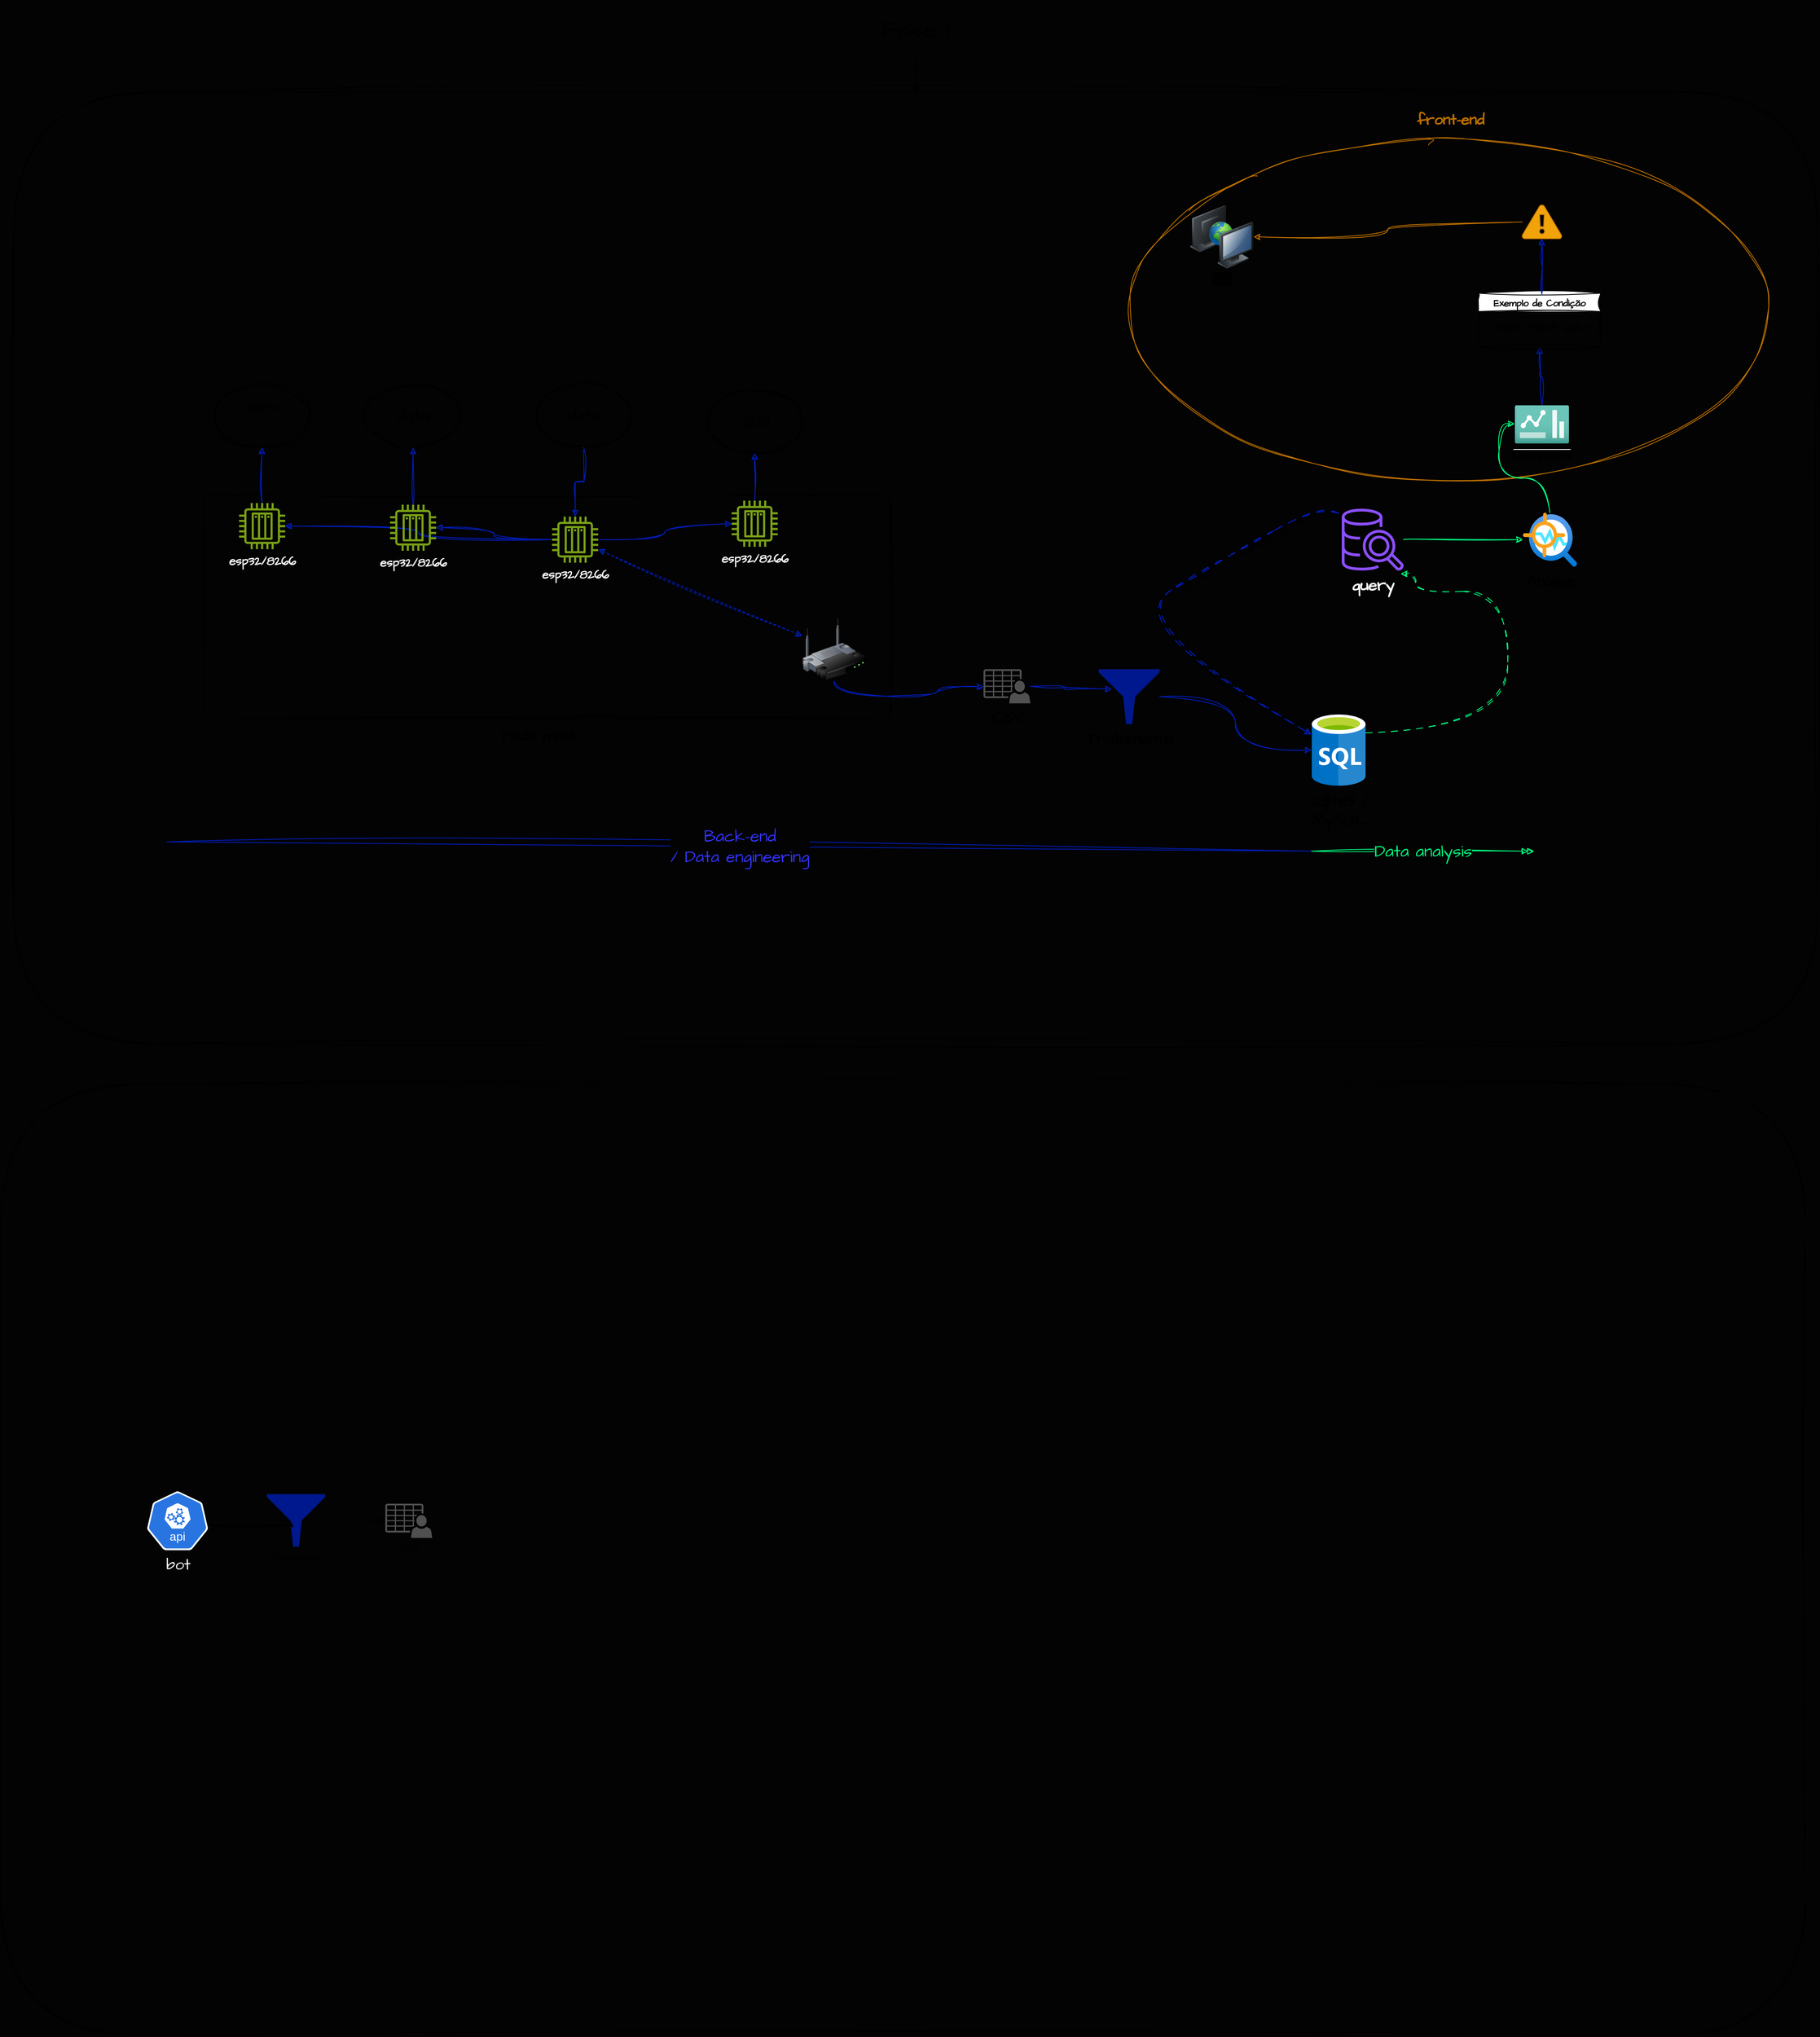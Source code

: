 <mxfile version="24.7.5">
  <diagram name="Página-1" id="oj4BiSyN0uqLxY5q8SQv">
    <mxGraphModel dx="1832" dy="1338" grid="0" gridSize="1.181" guides="1" tooltips="1" connect="1" arrows="1" fold="1" page="0" pageScale="1" pageWidth="827" pageHeight="1169" background="#030303" math="0" shadow="0">
      <root>
        <mxCell id="0" />
        <mxCell id="1" parent="0" />
        <mxCell id="ipbNHRgj8kkxQLIE90w0-84" value="" style="ellipse;whiteSpace=wrap;html=1;rounded=1;sketch=1;hachureGap=4;jiggle=2;curveFitting=1;strokeColor=#BD7000;align=center;verticalAlign=middle;fontFamily=Architects Daughter;fontSource=https%3A%2F%2Ffonts.googleapis.com%2Fcss%3Ffamily%3DArchitects%2BDaughter;fontSize=12;fontColor=#000000;fillColor=none;" vertex="1" parent="1">
          <mxGeometry x="802" y="-518" width="804" height="430" as="geometry" />
        </mxCell>
        <mxCell id="ipbNHRgj8kkxQLIE90w0-72" value="" style="rounded=1;whiteSpace=wrap;html=1;sketch=1;hachureGap=4;jiggle=2;curveFitting=1;fontFamily=Architects Daughter;fontSource=https%3A%2F%2Ffonts.googleapis.com%2Fcss%3Ffamily%3DArchitects%2BDaughter;fillColor=none;" vertex="1" parent="1">
          <mxGeometry x="-618.999" y="671.001" width="2272" height="1197" as="geometry" />
        </mxCell>
        <mxCell id="ipbNHRgj8kkxQLIE90w0-69" value="" style="rounded=1;whiteSpace=wrap;html=1;sketch=1;hachureGap=4;jiggle=2;curveFitting=1;fontFamily=Architects Daughter;fontSource=https%3A%2F%2Ffonts.googleapis.com%2Fcss%3Ffamily%3DArchitects%2BDaughter;fillColor=none;movable=0;resizable=0;rotatable=0;deletable=0;editable=0;locked=1;connectable=0;" vertex="1" parent="1">
          <mxGeometry x="-603" y="-577" width="2272" height="1197" as="geometry" />
        </mxCell>
        <mxCell id="ipbNHRgj8kkxQLIE90w0-59" value="" style="rounded=0;whiteSpace=wrap;html=1;sketch=1;hachureGap=4;jiggle=2;curveFitting=1;fontFamily=Architects Daughter;fontSource=https%3A%2F%2Ffonts.googleapis.com%2Fcss%3Ffamily%3DArchitects%2BDaughter;fillColor=none;movable=0;resizable=0;rotatable=0;deletable=0;editable=0;locked=1;connectable=0;" vertex="1" parent="1">
          <mxGeometry x="-364" y="-71" width="865" height="282" as="geometry" />
        </mxCell>
        <mxCell id="ipbNHRgj8kkxQLIE90w0-3" style="rounded=0;sketch=1;hachureGap=4;jiggle=2;curveFitting=1;orthogonalLoop=1;jettySize=auto;html=1;fontFamily=Architects Daughter;fontSource=https%3A%2F%2Ffonts.googleapis.com%2Fcss%3Ffamily%3DArchitects%2BDaughter;startArrow=classic;startFill=1;fillColor=#0050ef;strokeColor=#001DBC;dashed=1;" edge="1" parent="1" source="ipbNHRgj8kkxQLIE90w0-43" target="ipbNHRgj8kkxQLIE90w0-2">
          <mxGeometry relative="1" as="geometry">
            <mxPoint x="180" y="110" as="sourcePoint" />
          </mxGeometry>
        </mxCell>
        <mxCell id="ipbNHRgj8kkxQLIE90w0-11" style="edgeStyle=orthogonalEdgeStyle;rounded=0;sketch=1;hachureGap=4;jiggle=2;curveFitting=1;orthogonalLoop=1;jettySize=auto;html=1;fontFamily=Architects Daughter;fontSource=https%3A%2F%2Ffonts.googleapis.com%2Fcss%3Ffamily%3DArchitects%2BDaughter;curved=1;fillColor=#0050ef;strokeColor=#001DBC;" edge="1" parent="1" source="ipbNHRgj8kkxQLIE90w0-43" target="ipbNHRgj8kkxQLIE90w0-40">
          <mxGeometry relative="1" as="geometry">
            <mxPoint x="60" y="110" as="sourcePoint" />
            <mxPoint x="-290" as="targetPoint" />
          </mxGeometry>
        </mxCell>
        <mxCell id="ipbNHRgj8kkxQLIE90w0-13" style="edgeStyle=orthogonalEdgeStyle;rounded=0;sketch=1;hachureGap=4;jiggle=2;curveFitting=1;orthogonalLoop=1;jettySize=auto;html=1;fontFamily=Architects Daughter;fontSource=https%3A%2F%2Ffonts.googleapis.com%2Fcss%3Ffamily%3DArchitects%2BDaughter;curved=1;fillColor=#0050ef;strokeColor=#001DBC;" edge="1" parent="1" source="ipbNHRgj8kkxQLIE90w0-43" target="ipbNHRgj8kkxQLIE90w0-42">
          <mxGeometry relative="1" as="geometry">
            <mxPoint x="180" y="110" as="sourcePoint" />
            <mxPoint x="330" y="-20" as="targetPoint" />
          </mxGeometry>
        </mxCell>
        <mxCell id="ipbNHRgj8kkxQLIE90w0-25" style="edgeStyle=orthogonalEdgeStyle;rounded=0;sketch=1;hachureGap=4;jiggle=2;curveFitting=1;orthogonalLoop=1;jettySize=auto;html=1;fontFamily=Architects Daughter;fontSource=https%3A%2F%2Ffonts.googleapis.com%2Fcss%3Ffamily%3DArchitects%2BDaughter;curved=1;fillColor=#0050ef;strokeColor=#001DBC;" edge="1" parent="1" source="ipbNHRgj8kkxQLIE90w0-2" target="ipbNHRgj8kkxQLIE90w0-24">
          <mxGeometry relative="1" as="geometry">
            <mxPoint x="507" y="228" as="sourcePoint" />
            <Array as="points">
              <mxPoint x="560" y="183" />
              <mxPoint x="560" y="171" />
            </Array>
          </mxGeometry>
        </mxCell>
        <mxCell id="ipbNHRgj8kkxQLIE90w0-2" value="" style="image;html=1;image=img/lib/clip_art/networking/Wireless_Router_128x128.png;sketch=1;hachureGap=4;jiggle=2;curveFitting=1;fontFamily=Architects Daughter;fontSource=https%3A%2F%2Ffonts.googleapis.com%2Fcss%3Ffamily%3DArchitects%2BDaughter;" vertex="1" parent="1">
          <mxGeometry x="390" y="84" width="80" height="80" as="geometry" />
        </mxCell>
        <mxCell id="ipbNHRgj8kkxQLIE90w0-5" style="edgeStyle=orthogonalEdgeStyle;rounded=0;sketch=1;hachureGap=4;jiggle=2;curveFitting=1;orthogonalLoop=1;jettySize=auto;html=1;fontFamily=Architects Daughter;fontSource=https%3A%2F%2Ffonts.googleapis.com%2Fcss%3Ffamily%3DArchitects%2BDaughter;fillColor=#0050ef;strokeColor=#001DBC;" edge="1" parent="1" source="ipbNHRgj8kkxQLIE90w0-4" target="ipbNHRgj8kkxQLIE90w0-43">
          <mxGeometry relative="1" as="geometry">
            <mxPoint x="120" y="80" as="targetPoint" />
          </mxGeometry>
        </mxCell>
        <mxCell id="ipbNHRgj8kkxQLIE90w0-4" value="data" style="ellipse;whiteSpace=wrap;html=1;sketch=1;hachureGap=4;jiggle=2;curveFitting=1;fontFamily=Architects Daughter;fontSource=https%3A%2F%2Ffonts.googleapis.com%2Fcss%3Ffamily%3DArchitects%2BDaughter;fillColor=none;fontSize=20;horizontal=1;verticalAlign=middle;labelBackgroundColor=none;labelBorderColor=none;textShadow=0;" vertex="1" parent="1">
          <mxGeometry x="55" y="-210" width="120" height="80" as="geometry" />
        </mxCell>
        <mxCell id="ipbNHRgj8kkxQLIE90w0-6" value="&lt;span style=&quot;background-color: rgb(0, 0, 0);&quot;&gt;Web&lt;/span&gt;" style="image;html=1;image=img/lib/clip_art/computers/Network_2_128x128.png;sketch=1;hachureGap=4;jiggle=2;curveFitting=1;fontFamily=Architects Daughter;fontSource=https%3A%2F%2Ffonts.googleapis.com%2Fcss%3Ffamily%3DArchitects%2BDaughter;imageBackground=none;imageBorder=none;" vertex="1" parent="1">
          <mxGeometry x="878" y="-435" width="80" height="80" as="geometry" />
        </mxCell>
        <mxCell id="ipbNHRgj8kkxQLIE90w0-12" style="edgeStyle=orthogonalEdgeStyle;rounded=0;sketch=1;hachureGap=4;jiggle=2;curveFitting=1;orthogonalLoop=1;jettySize=auto;html=1;fontFamily=Architects Daughter;fontSource=https%3A%2F%2Ffonts.googleapis.com%2Fcss%3Ffamily%3DArchitects%2BDaughter;curved=1;fillColor=#0050ef;strokeColor=#001DBC;" edge="1" parent="1" source="ipbNHRgj8kkxQLIE90w0-43" target="ipbNHRgj8kkxQLIE90w0-41">
          <mxGeometry relative="1" as="geometry">
            <mxPoint x="60" y="110" as="sourcePoint" />
            <mxPoint x="-91.96" y="1.02" as="targetPoint" />
          </mxGeometry>
        </mxCell>
        <mxCell id="ipbNHRgj8kkxQLIE90w0-14" value="data" style="ellipse;whiteSpace=wrap;html=1;sketch=1;hachureGap=4;jiggle=2;curveFitting=1;fontFamily=Architects Daughter;fontSource=https%3A%2F%2Ffonts.googleapis.com%2Fcss%3Ffamily%3DArchitects%2BDaughter;fillColor=none;fontSize=20;horizontal=1;verticalAlign=middle;labelBackgroundColor=none;labelBorderColor=none;textShadow=0;" vertex="1" parent="1">
          <mxGeometry x="-160" y="-210" width="120" height="80" as="geometry" />
        </mxCell>
        <mxCell id="ipbNHRgj8kkxQLIE90w0-15" value="data&lt;div style=&quot;font-size: 20px;&quot;&gt;&lt;br style=&quot;font-size: 20px;&quot;&gt;&lt;/div&gt;" style="ellipse;whiteSpace=wrap;html=1;sketch=1;hachureGap=4;jiggle=2;curveFitting=1;fontFamily=Architects Daughter;fontSource=https%3A%2F%2Ffonts.googleapis.com%2Fcss%3Ffamily%3DArchitects%2BDaughter;fillColor=none;fontSize=20;horizontal=1;verticalAlign=middle;labelBackgroundColor=none;labelBorderColor=none;textShadow=0;" vertex="1" parent="1">
          <mxGeometry x="-350" y="-210" width="120" height="80" as="geometry" />
        </mxCell>
        <mxCell id="ipbNHRgj8kkxQLIE90w0-16" value="data" style="ellipse;whiteSpace=wrap;html=1;sketch=1;hachureGap=4;jiggle=2;curveFitting=1;fontFamily=Architects Daughter;fontSource=https%3A%2F%2Ffonts.googleapis.com%2Fcss%3Ffamily%3DArchitects%2BDaughter;fillColor=none;fontSize=20;horizontal=1;verticalAlign=middle;labelBackgroundColor=none;labelBorderColor=none;textShadow=0;" vertex="1" parent="1">
          <mxGeometry x="270" y="-203" width="120" height="80" as="geometry" />
        </mxCell>
        <mxCell id="ipbNHRgj8kkxQLIE90w0-36" style="edgeStyle=orthogonalEdgeStyle;rounded=0;sketch=1;hachureGap=4;jiggle=2;curveFitting=1;orthogonalLoop=1;jettySize=auto;html=1;fontFamily=Architects Daughter;fontSource=https%3A%2F%2Ffonts.googleapis.com%2Fcss%3Ffamily%3DArchitects%2BDaughter;curved=1;fillColor=#0050ef;strokeColor=#001DBC;" edge="1" parent="1" source="ipbNHRgj8kkxQLIE90w0-20" target="ipbNHRgj8kkxQLIE90w0-35">
          <mxGeometry relative="1" as="geometry" />
        </mxCell>
        <mxCell id="ipbNHRgj8kkxQLIE90w0-20" value="&lt;font style=&quot;font-size: 20px;&quot;&gt;&lt;b&gt;Tratamento&lt;/b&gt;&lt;/font&gt;" style="sketch=0;aspect=fixed;pointerEvents=1;shadow=0;dashed=0;html=1;strokeColor=none;labelPosition=center;verticalLabelPosition=bottom;verticalAlign=top;align=center;fillColor=#00188D;shape=mxgraph.mscae.enterprise.filter;hachureGap=4;jiggle=2;curveFitting=1;fontFamily=Architects Daughter;fontSource=https%3A%2F%2Ffonts.googleapis.com%2Fcss%3Ffamily%3DArchitects%2BDaughter;" vertex="1" parent="1">
          <mxGeometry x="763" y="149" width="76.67" height="69" as="geometry" />
        </mxCell>
        <mxCell id="ipbNHRgj8kkxQLIE90w0-23" value="&lt;font style=&quot;font-size: 20px;&quot;&gt;&lt;b&gt;Análise&lt;/b&gt;&lt;/font&gt;" style="image;aspect=fixed;html=1;points=[];align=center;fontSize=12;image=img/lib/azure2/ai_machine_learning/Anomaly_Detector.svg;sketch=1;hachureGap=4;jiggle=2;curveFitting=1;fontFamily=Architects Daughter;fontSource=https%3A%2F%2Ffonts.googleapis.com%2Fcss%3Ffamily%3DArchitects%2BDaughter;labelBackgroundColor=#030303;" vertex="1" parent="1">
          <mxGeometry x="1297" y="-48" width="68" height="68" as="geometry" />
        </mxCell>
        <mxCell id="ipbNHRgj8kkxQLIE90w0-24" value="&lt;font style=&quot;font-size: 20px;&quot;&gt;&lt;b&gt;CSV&lt;/b&gt;&lt;/font&gt;&lt;div style=&quot;font-size: 20px;&quot;&gt;&lt;br&gt;&lt;/div&gt;" style="sketch=0;pointerEvents=1;shadow=0;dashed=0;html=1;strokeColor=none;fillColor=#505050;labelPosition=center;verticalLabelPosition=bottom;verticalAlign=top;outlineConnect=0;align=center;shape=mxgraph.office.users.csv_file;hachureGap=4;jiggle=2;curveFitting=1;fontFamily=Architects Daughter;fontSource=https%3A%2F%2Ffonts.googleapis.com%2Fcss%3Ffamily%3DArchitects%2BDaughter;" vertex="1" parent="1">
          <mxGeometry x="618" y="149" width="59" height="43" as="geometry" />
        </mxCell>
        <mxCell id="ipbNHRgj8kkxQLIE90w0-26" style="edgeStyle=orthogonalEdgeStyle;rounded=0;sketch=1;hachureGap=4;jiggle=2;curveFitting=1;orthogonalLoop=1;jettySize=auto;html=1;fontFamily=Architects Daughter;fontSource=https%3A%2F%2Ffonts.googleapis.com%2Fcss%3Ffamily%3DArchitects%2BDaughter;curved=1;entryX=0.215;entryY=0.361;entryDx=0;entryDy=0;entryPerimeter=0;fillColor=#0050ef;strokeColor=#001DBC;" edge="1" parent="1" source="ipbNHRgj8kkxQLIE90w0-24" target="ipbNHRgj8kkxQLIE90w0-20">
          <mxGeometry relative="1" as="geometry">
            <mxPoint x="754" y="149" as="targetPoint" />
          </mxGeometry>
        </mxCell>
        <mxCell id="ipbNHRgj8kkxQLIE90w0-81" style="edgeStyle=orthogonalEdgeStyle;rounded=0;sketch=1;hachureGap=4;jiggle=2;curveFitting=1;orthogonalLoop=1;jettySize=auto;html=1;entryX=0.5;entryY=1;entryDx=0;entryDy=0;fontFamily=Architects Daughter;fontSource=https%3A%2F%2Ffonts.googleapis.com%2Fcss%3Ffamily%3DArchitects%2BDaughter;fontSize=12;fontColor=default;curved=1;fillColor=#0050ef;strokeColor=#001DBC;" edge="1" parent="1" source="ipbNHRgj8kkxQLIE90w0-28" target="ipbNHRgj8kkxQLIE90w0-49">
          <mxGeometry relative="1" as="geometry" />
        </mxCell>
        <mxCell id="ipbNHRgj8kkxQLIE90w0-28" value="&lt;span style=&quot;background-color: rgb(3, 3, 3);&quot;&gt;&lt;font style=&quot;font-size: 15px;&quot;&gt;&lt;b&gt;Dashboard&lt;/b&gt;&lt;/font&gt;&lt;/span&gt;" style="image;aspect=fixed;html=1;points=[];align=center;fontSize=12;image=img/lib/azure2/general/Dashboard2.svg;sketch=1;hachureGap=4;jiggle=2;curveFitting=1;fontFamily=Architects Daughter;fontSource=https%3A%2F%2Ffonts.googleapis.com%2Fcss%3Ffamily%3DArchitects%2BDaughter;" vertex="1" parent="1">
          <mxGeometry x="1287" y="-183" width="68" height="48" as="geometry" />
        </mxCell>
        <mxCell id="ipbNHRgj8kkxQLIE90w0-86" style="edgeStyle=orthogonalEdgeStyle;rounded=0;sketch=1;hachureGap=4;jiggle=2;curveFitting=1;orthogonalLoop=1;jettySize=auto;html=1;fontFamily=Architects Daughter;fontSource=https%3A%2F%2Ffonts.googleapis.com%2Fcss%3Ffamily%3DArchitects%2BDaughter;fontSize=12;fontColor=default;curved=1;entryX=0.949;entryY=1.052;entryDx=0;entryDy=0;entryPerimeter=0;dashed=1;dashPattern=8 8;fillColor=#a20025;strokeColor=#00FF80;" edge="1" parent="1" source="ipbNHRgj8kkxQLIE90w0-35" target="ipbNHRgj8kkxQLIE90w0-37">
          <mxGeometry relative="1" as="geometry">
            <mxPoint x="1162" y="63" as="targetPoint" />
            <Array as="points">
              <mxPoint x="1278" y="229" />
              <mxPoint x="1278" y="51" />
              <mxPoint x="1162" y="51" />
              <mxPoint x="1162" y="29" />
            </Array>
          </mxGeometry>
        </mxCell>
        <mxCell id="ipbNHRgj8kkxQLIE90w0-35" value="&lt;font style=&quot;font-size: 20px;&quot;&gt;sqlite3 /&lt;/font&gt;&lt;div&gt;&lt;font style=&quot;font-size: 20px;&quot;&gt;MySQL&lt;/font&gt;&lt;/div&gt;" style="image;sketch=0;aspect=fixed;html=1;points=[];align=center;fontSize=12;image=img/lib/mscae/SQL_Database_generic.svg;hachureGap=4;jiggle=2;curveFitting=1;fontFamily=Architects Daughter;fontSource=https%3A%2F%2Ffonts.googleapis.com%2Fcss%3Ffamily%3DArchitects%2BDaughter;labelBackgroundColor=#030303;fontStyle=1" vertex="1" parent="1">
          <mxGeometry x="1031" y="206" width="68.16" height="89.68" as="geometry" />
        </mxCell>
        <mxCell id="ipbNHRgj8kkxQLIE90w0-38" style="edgeStyle=isometricEdgeStyle;rounded=0;sketch=1;hachureGap=4;jiggle=2;curveFitting=1;orthogonalLoop=1;jettySize=auto;html=1;fontFamily=Architects Daughter;fontSource=https%3A%2F%2Ffonts.googleapis.com%2Fcss%3Ffamily%3DArchitects%2BDaughter;endArrow=classic;endFill=1;strokeWidth=1.181;exitX=-0.05;exitY=0.076;exitDx=0;exitDy=0;exitPerimeter=0;strokeColor=#001DBC;flowAnimation=1;dashed=1;elbow=vertical;jumpStyle=gap;jumpSize=0;shadow=1;fillColor=#0050ef;curved=1;dashPattern=8 8;" edge="1" parent="1" source="ipbNHRgj8kkxQLIE90w0-37" target="ipbNHRgj8kkxQLIE90w0-35">
          <mxGeometry relative="1" as="geometry">
            <mxPoint x="1026" y="10" as="sourcePoint" />
            <Array as="points">
              <mxPoint x="924" y="9" />
            </Array>
          </mxGeometry>
        </mxCell>
        <mxCell id="ipbNHRgj8kkxQLIE90w0-39" style="edgeStyle=orthogonalEdgeStyle;rounded=0;sketch=1;hachureGap=4;jiggle=2;curveFitting=1;orthogonalLoop=1;jettySize=auto;html=1;fontFamily=Architects Daughter;fontSource=https%3A%2F%2Ffonts.googleapis.com%2Fcss%3Ffamily%3DArchitects%2BDaughter;curved=1;strokeColor=#00FF80;" edge="1" parent="1" source="ipbNHRgj8kkxQLIE90w0-37" target="ipbNHRgj8kkxQLIE90w0-23">
          <mxGeometry relative="1" as="geometry" />
        </mxCell>
        <mxCell id="ipbNHRgj8kkxQLIE90w0-37" value="&lt;font size=&quot;1&quot; style=&quot;&quot; color=&quot;#ffffff&quot;&gt;&lt;b style=&quot;font-size: 20px;&quot;&gt;query&lt;/b&gt;&lt;/font&gt;" style="sketch=0;outlineConnect=0;fontColor=#232F3E;gradientColor=none;fillColor=#8C4FFF;strokeColor=none;dashed=0;verticalLabelPosition=bottom;verticalAlign=top;align=center;html=1;fontSize=12;fontStyle=0;aspect=fixed;pointerEvents=1;shape=mxgraph.aws4.redshift_query_editor_v20_light;hachureGap=4;jiggle=2;curveFitting=1;fontFamily=Architects Daughter;fontSource=https%3A%2F%2Ffonts.googleapis.com%2Fcss%3Ffamily%3DArchitects%2BDaughter;" vertex="1" parent="1">
          <mxGeometry x="1069" y="-53" width="78" height="78" as="geometry" />
        </mxCell>
        <mxCell id="ipbNHRgj8kkxQLIE90w0-44" style="edgeStyle=orthogonalEdgeStyle;rounded=0;sketch=1;hachureGap=4;jiggle=2;curveFitting=1;orthogonalLoop=1;jettySize=auto;html=1;fontFamily=Architects Daughter;fontSource=https%3A%2F%2Ffonts.googleapis.com%2Fcss%3Ffamily%3DArchitects%2BDaughter;fillColor=#0050ef;strokeColor=#001DBC;" edge="1" parent="1" source="ipbNHRgj8kkxQLIE90w0-40" target="ipbNHRgj8kkxQLIE90w0-15">
          <mxGeometry relative="1" as="geometry" />
        </mxCell>
        <mxCell id="ipbNHRgj8kkxQLIE90w0-40" value="&lt;b style=&quot;color: rgb(255, 255, 255);&quot;&gt;&lt;font style=&quot;font-size: 15px;&quot;&gt;esp32/8266&lt;/font&gt;&lt;/b&gt;" style="sketch=0;outlineConnect=0;fontColor=#232F3E;gradientColor=none;fillColor=#7AA116;strokeColor=none;dashed=0;verticalLabelPosition=bottom;verticalAlign=top;align=center;html=1;fontSize=12;fontStyle=0;aspect=fixed;pointerEvents=1;shape=mxgraph.aws4.iot_thing_plc;hachureGap=4;jiggle=2;curveFitting=1;fontFamily=Architects Daughter;fontSource=https%3A%2F%2Ffonts.googleapis.com%2Fcss%3Ffamily%3DArchitects%2BDaughter;" vertex="1" parent="1">
          <mxGeometry x="-319" y="-60" width="58" height="58" as="geometry" />
        </mxCell>
        <mxCell id="ipbNHRgj8kkxQLIE90w0-45" style="edgeStyle=orthogonalEdgeStyle;rounded=0;sketch=1;hachureGap=4;jiggle=2;curveFitting=1;orthogonalLoop=1;jettySize=auto;html=1;fontFamily=Architects Daughter;fontSource=https%3A%2F%2Ffonts.googleapis.com%2Fcss%3Ffamily%3DArchitects%2BDaughter;fillColor=#0050ef;strokeColor=#001DBC;" edge="1" parent="1" source="ipbNHRgj8kkxQLIE90w0-41" target="ipbNHRgj8kkxQLIE90w0-14">
          <mxGeometry relative="1" as="geometry" />
        </mxCell>
        <mxCell id="ipbNHRgj8kkxQLIE90w0-41" value="&lt;b style=&quot;color: rgb(255, 255, 255);&quot;&gt;&lt;font style=&quot;font-size: 15px;&quot;&gt;esp32/8266&lt;/font&gt;&lt;/b&gt;" style="sketch=0;outlineConnect=0;fontColor=#232F3E;gradientColor=none;fillColor=#7AA116;strokeColor=none;dashed=0;verticalLabelPosition=bottom;verticalAlign=top;align=center;html=1;fontSize=12;fontStyle=0;aspect=fixed;pointerEvents=1;shape=mxgraph.aws4.iot_thing_plc;hachureGap=4;jiggle=2;curveFitting=1;fontFamily=Architects Daughter;fontSource=https%3A%2F%2Ffonts.googleapis.com%2Fcss%3Ffamily%3DArchitects%2BDaughter;" vertex="1" parent="1">
          <mxGeometry x="-128.999" y="-57.999" width="58" height="58" as="geometry" />
        </mxCell>
        <mxCell id="ipbNHRgj8kkxQLIE90w0-46" style="edgeStyle=orthogonalEdgeStyle;rounded=0;sketch=1;hachureGap=4;jiggle=2;curveFitting=1;orthogonalLoop=1;jettySize=auto;html=1;fontFamily=Architects Daughter;fontSource=https%3A%2F%2Ffonts.googleapis.com%2Fcss%3Ffamily%3DArchitects%2BDaughter;fillColor=#0050ef;strokeColor=#001DBC;" edge="1" parent="1" source="ipbNHRgj8kkxQLIE90w0-42" target="ipbNHRgj8kkxQLIE90w0-16">
          <mxGeometry relative="1" as="geometry" />
        </mxCell>
        <mxCell id="ipbNHRgj8kkxQLIE90w0-42" value="&lt;b style=&quot;color: rgb(255, 255, 255);&quot;&gt;&lt;font style=&quot;font-size: 15px;&quot;&gt;esp32/8266&lt;/font&gt;&lt;/b&gt;" style="sketch=0;outlineConnect=0;fontColor=#232F3E;gradientColor=none;fillColor=#7AA116;strokeColor=none;dashed=0;verticalLabelPosition=bottom;verticalAlign=top;align=center;html=1;fontSize=12;fontStyle=0;aspect=fixed;pointerEvents=1;shape=mxgraph.aws4.iot_thing_plc;hachureGap=4;jiggle=2;curveFitting=1;fontFamily=Architects Daughter;fontSource=https%3A%2F%2Ffonts.googleapis.com%2Fcss%3Ffamily%3DArchitects%2BDaughter;" vertex="1" parent="1">
          <mxGeometry x="301.002" y="-62.998" width="58" height="58" as="geometry" />
        </mxCell>
        <mxCell id="ipbNHRgj8kkxQLIE90w0-43" value="&lt;font size=&quot;1&quot; color=&quot;#ffffff&quot;&gt;&lt;b style=&quot;font-size: 15px;&quot;&gt;esp32/8266&lt;/b&gt;&lt;/font&gt;" style="sketch=0;outlineConnect=0;fontColor=#232F3E;gradientColor=none;fillColor=#7AA116;strokeColor=none;dashed=0;verticalLabelPosition=bottom;verticalAlign=top;align=center;html=1;fontSize=12;fontStyle=0;aspect=fixed;pointerEvents=1;shape=mxgraph.aws4.iot_thing_plc;hachureGap=4;jiggle=2;curveFitting=1;fontFamily=Architects Daughter;fontSource=https%3A%2F%2Ffonts.googleapis.com%2Fcss%3Ffamily%3DArchitects%2BDaughter;" vertex="1" parent="1">
          <mxGeometry x="75.003" y="-42.997" width="58" height="58" as="geometry" />
        </mxCell>
        <mxCell id="ipbNHRgj8kkxQLIE90w0-49" value="Exemplo de Condição" style="swimlane;sketch=1;hachureGap=4;jiggle=2;curveFitting=1;fontFamily=Architects Daughter;fontSource=https%3A%2F%2Ffonts.googleapis.com%2Fcss%3Ffamily%3DArchitects%2BDaughter;" vertex="1" parent="1">
          <mxGeometry x="1241" y="-324" width="154" height="68" as="geometry" />
        </mxCell>
        <mxCell id="ipbNHRgj8kkxQLIE90w0-51" value="&lt;font style=&quot;font-size: 15px;&quot;&gt;Valor maior que x&lt;/font&gt;" style="text;html=1;align=center;verticalAlign=middle;resizable=0;points=[];autosize=1;strokeColor=none;fillColor=none;fontFamily=Architects Daughter;fontSource=https%3A%2F%2Ffonts.googleapis.com%2Fcss%3Ffamily%3DArchitects%2BDaughter;" vertex="1" parent="ipbNHRgj8kkxQLIE90w0-49">
          <mxGeometry x="10.5" y="27" width="141" height="30" as="geometry" />
        </mxCell>
        <mxCell id="ipbNHRgj8kkxQLIE90w0-83" style="edgeStyle=orthogonalEdgeStyle;rounded=0;sketch=1;hachureGap=4;jiggle=2;curveFitting=1;orthogonalLoop=1;jettySize=auto;html=1;entryX=1;entryY=0.5;entryDx=0;entryDy=0;fontFamily=Architects Daughter;fontSource=https%3A%2F%2Ffonts.googleapis.com%2Fcss%3Ffamily%3DArchitects%2BDaughter;fontSize=12;fontColor=default;strokeColor=#BD7000;curved=1;fillColor=#f0a30a;" edge="1" parent="1" source="ipbNHRgj8kkxQLIE90w0-53" target="ipbNHRgj8kkxQLIE90w0-6">
          <mxGeometry relative="1" as="geometry" />
        </mxCell>
        <mxCell id="ipbNHRgj8kkxQLIE90w0-53" value="" style="verticalLabelPosition=bottom;html=1;verticalAlign=top;align=center;strokeColor=#BD7000;fillColor=#f0a30a;shape=mxgraph.azure.azure_alert;hachureGap=4;fontFamily=Architects Daughter;fontSource=https%3A%2F%2Ffonts.googleapis.com%2Fcss%3Ffamily%3DArchitects%2BDaughter;fontColor=#000000;" vertex="1" parent="1">
          <mxGeometry x="1296" y="-435" width="50" height="42.5" as="geometry" />
        </mxCell>
        <mxCell id="ipbNHRgj8kkxQLIE90w0-56" value="CSV&lt;div&gt;&lt;br&gt;&lt;/div&gt;" style="sketch=0;pointerEvents=1;shadow=0;dashed=0;html=1;strokeColor=none;fillColor=#505050;labelPosition=center;verticalLabelPosition=bottom;verticalAlign=top;outlineConnect=0;align=center;shape=mxgraph.office.users.csv_file;hachureGap=4;jiggle=2;curveFitting=1;fontFamily=Architects Daughter;fontSource=https%3A%2F%2Ffonts.googleapis.com%2Fcss%3Ffamily%3DArchitects%2BDaughter;" vertex="1" parent="1">
          <mxGeometry x="-134.999" y="1198.941" width="59" height="43" as="geometry" />
        </mxCell>
        <mxCell id="ipbNHRgj8kkxQLIE90w0-58" value="&lt;font style=&quot;font-size: 20px;&quot; color=&quot;#ffffff&quot;&gt;bot&lt;/font&gt;&lt;div style=&quot;font-size: 20px;&quot;&gt;&lt;br&gt;&lt;/div&gt;" style="aspect=fixed;sketch=0;html=1;dashed=0;whitespace=wrap;verticalLabelPosition=bottom;verticalAlign=top;fillColor=#2875E2;strokeColor=#ffffff;points=[[0.005,0.63,0],[0.1,0.2,0],[0.9,0.2,0],[0.5,0,0],[0.995,0.63,0],[0.72,0.99,0],[0.5,1,0],[0.28,0.99,0]];shape=mxgraph.kubernetes.icon2;kubernetesLabel=1;prIcon=api;hachureGap=4;jiggle=2;curveFitting=1;fontFamily=Architects Daughter;fontSource=https%3A%2F%2Ffonts.googleapis.com%2Fcss%3Ffamily%3DArchitects%2BDaughter;" vertex="1" parent="1">
          <mxGeometry x="-435.0" y="1183.44" width="77.08" height="74" as="geometry" />
        </mxCell>
        <mxCell id="ipbNHRgj8kkxQLIE90w0-60" value="rede mesh" style="text;html=1;align=center;verticalAlign=middle;whiteSpace=wrap;rounded=0;fontFamily=Architects Daughter;fontSource=https%3A%2F%2Ffonts.googleapis.com%2Fcss%3Ffamily%3DArchitects%2BDaughter;fontSize=20;fontStyle=1;movable=0;resizable=0;rotatable=0;deletable=0;editable=0;locked=1;connectable=0;" vertex="1" parent="1">
          <mxGeometry x="-7" y="208" width="135" height="47" as="geometry" />
        </mxCell>
        <mxCell id="ipbNHRgj8kkxQLIE90w0-67" style="edgeStyle=orthogonalEdgeStyle;rounded=0;sketch=1;hachureGap=4;jiggle=2;curveFitting=1;orthogonalLoop=1;jettySize=auto;html=1;fontFamily=Architects Daughter;fontSource=https%3A%2F%2Ffonts.googleapis.com%2Fcss%3Ffamily%3DArchitects%2BDaughter;exitX=0.6;exitY=0.5;exitDx=0;exitDy=0;exitPerimeter=0;" edge="1" parent="1" source="ipbNHRgj8kkxQLIE90w0-64" target="ipbNHRgj8kkxQLIE90w0-56">
          <mxGeometry relative="1" as="geometry" />
        </mxCell>
        <mxCell id="ipbNHRgj8kkxQLIE90w0-64" value="Tratamento" style="sketch=0;aspect=fixed;pointerEvents=1;shadow=0;dashed=0;html=1;strokeColor=none;labelPosition=center;verticalLabelPosition=bottom;verticalAlign=top;align=center;fillColor=#00188D;shape=mxgraph.mscae.enterprise.filter;hachureGap=4;jiggle=2;curveFitting=1;fontFamily=Architects Daughter;fontSource=https%3A%2F%2Ffonts.googleapis.com%2Fcss%3Ffamily%3DArchitects%2BDaughter;" vertex="1" parent="1">
          <mxGeometry x="-284" y="1186.94" width="73.32" height="66" as="geometry" />
        </mxCell>
        <mxCell id="ipbNHRgj8kkxQLIE90w0-66" style="edgeStyle=orthogonalEdgeStyle;rounded=0;sketch=1;hachureGap=4;jiggle=2;curveFitting=1;orthogonalLoop=1;jettySize=auto;html=1;entryX=0.4;entryY=0.5;entryDx=0;entryDy=0;entryPerimeter=0;fontFamily=Architects Daughter;fontSource=https%3A%2F%2Ffonts.googleapis.com%2Fcss%3Ffamily%3DArchitects%2BDaughter;" edge="1" parent="1" source="ipbNHRgj8kkxQLIE90w0-58" target="ipbNHRgj8kkxQLIE90w0-64">
          <mxGeometry relative="1" as="geometry">
            <Array as="points">
              <mxPoint x="-255" y="1226" />
            </Array>
          </mxGeometry>
        </mxCell>
        <mxCell id="ipbNHRgj8kkxQLIE90w0-71" style="edgeStyle=orthogonalEdgeStyle;rounded=0;sketch=1;hachureGap=4;jiggle=2;curveFitting=1;orthogonalLoop=1;jettySize=auto;html=1;fontFamily=Architects Daughter;fontSource=https%3A%2F%2Ffonts.googleapis.com%2Fcss%3Ffamily%3DArchitects%2BDaughter;" edge="1" parent="1" source="ipbNHRgj8kkxQLIE90w0-70" target="ipbNHRgj8kkxQLIE90w0-69">
          <mxGeometry relative="1" as="geometry" />
        </mxCell>
        <mxCell id="ipbNHRgj8kkxQLIE90w0-70" value="&lt;font style=&quot;font-size: 31px;&quot;&gt;Fase I&lt;/font&gt;" style="text;html=1;align=center;verticalAlign=middle;whiteSpace=wrap;rounded=0;fontFamily=Architects Daughter;fontSource=https%3A%2F%2Ffonts.googleapis.com%2Fcss%3Ffamily%3DArchitects%2BDaughter;" vertex="1" parent="1">
          <mxGeometry x="370" y="-693" width="326" height="76" as="geometry" />
        </mxCell>
        <mxCell id="ipbNHRgj8kkxQLIE90w0-78" value="" style="endArrow=none;html=1;rounded=0;sketch=1;hachureGap=4;jiggle=2;curveFitting=1;fontFamily=Architects Daughter;fontSource=https%3A%2F%2Ffonts.googleapis.com%2Fcss%3Ffamily%3DArchitects%2BDaughter;exitX=0.085;exitY=0.788;exitDx=0;exitDy=0;exitPerimeter=0;elbow=vertical;fillColor=#0050ef;strokeColor=#001DBC;endFill=0;" edge="1" parent="1" source="ipbNHRgj8kkxQLIE90w0-69">
          <mxGeometry relative="1" as="geometry">
            <mxPoint x="-187" y="371" as="sourcePoint" />
            <mxPoint x="1032" y="378" as="targetPoint" />
          </mxGeometry>
        </mxCell>
        <mxCell id="ipbNHRgj8kkxQLIE90w0-79" value="&lt;div&gt;Back-end&lt;/div&gt;/ Data engineering" style="edgeLabel;resizable=0;html=1;;align=center;verticalAlign=middle;sketch=1;hachureGap=4;jiggle=2;curveFitting=1;fontFamily=Architects Daughter;fontSource=https%3A%2F%2Ffonts.googleapis.com%2Fcss%3Ffamily%3DArchitects%2BDaughter;labelBackgroundColor=#030303;fontSize=21;fontColor=#3333FF;" connectable="0" vertex="1" parent="ipbNHRgj8kkxQLIE90w0-78">
          <mxGeometry relative="1" as="geometry" />
        </mxCell>
        <mxCell id="ipbNHRgj8kkxQLIE90w0-80" style="edgeStyle=orthogonalEdgeStyle;rounded=0;sketch=1;hachureGap=4;jiggle=2;curveFitting=1;orthogonalLoop=1;jettySize=auto;html=1;entryX=-0.005;entryY=0.486;entryDx=0;entryDy=0;entryPerimeter=0;fontFamily=Architects Daughter;fontSource=https%3A%2F%2Ffonts.googleapis.com%2Fcss%3Ffamily%3DArchitects%2BDaughter;curved=1;strokeColor=#00FF80;" edge="1" parent="1" source="ipbNHRgj8kkxQLIE90w0-23" target="ipbNHRgj8kkxQLIE90w0-28">
          <mxGeometry relative="1" as="geometry" />
        </mxCell>
        <mxCell id="ipbNHRgj8kkxQLIE90w0-82" style="edgeStyle=orthogonalEdgeStyle;rounded=0;sketch=1;hachureGap=4;jiggle=2;curveFitting=1;orthogonalLoop=1;jettySize=auto;html=1;entryX=0.5;entryY=1;entryDx=0;entryDy=0;entryPerimeter=0;fontFamily=Architects Daughter;fontSource=https%3A%2F%2Ffonts.googleapis.com%2Fcss%3Ffamily%3DArchitects%2BDaughter;fontSize=12;fontColor=default;fillColor=#0050ef;strokeColor=#001DBC;" edge="1" parent="1" target="ipbNHRgj8kkxQLIE90w0-53">
          <mxGeometry relative="1" as="geometry">
            <mxPoint x="1321" y="-323" as="sourcePoint" />
          </mxGeometry>
        </mxCell>
        <mxCell id="ipbNHRgj8kkxQLIE90w0-85" value="front-end" style="text;html=1;align=center;verticalAlign=middle;whiteSpace=wrap;rounded=0;fontFamily=Architects Daughter;fontSource=https%3A%2F%2Ffonts.googleapis.com%2Fcss%3Ffamily%3DArchitects%2BDaughter;fontSize=19;fontColor=#BD7000;fontStyle=1" vertex="1" parent="1">
          <mxGeometry x="1137" y="-556" width="138" height="30" as="geometry" />
        </mxCell>
        <mxCell id="ipbNHRgj8kkxQLIE90w0-88" value="" style="endArrow=doubleBlock;html=1;rounded=0;sketch=1;hachureGap=4;jiggle=2;curveFitting=1;fontFamily=Architects Daughter;fontSource=https%3A%2F%2Ffonts.googleapis.com%2Fcss%3Ffamily%3DArchitects%2BDaughter;elbow=vertical;fillColor=#0050ef;strokeColor=#00FF80;endFill=1;" edge="1" parent="1">
          <mxGeometry relative="1" as="geometry">
            <mxPoint x="1031" y="378" as="sourcePoint" />
            <mxPoint x="1311" y="378" as="targetPoint" />
          </mxGeometry>
        </mxCell>
        <mxCell id="ipbNHRgj8kkxQLIE90w0-89" value="Data analysis" style="edgeLabel;resizable=0;html=1;;align=center;verticalAlign=middle;sketch=1;hachureGap=4;jiggle=2;curveFitting=1;fontFamily=Architects Daughter;fontSource=https%3A%2F%2Ffonts.googleapis.com%2Fcss%3Ffamily%3DArchitects%2BDaughter;labelBackgroundColor=#030303;fontSize=21;fontColor=#00FF80;" connectable="0" vertex="1" parent="ipbNHRgj8kkxQLIE90w0-88">
          <mxGeometry relative="1" as="geometry" />
        </mxCell>
      </root>
    </mxGraphModel>
  </diagram>
</mxfile>
